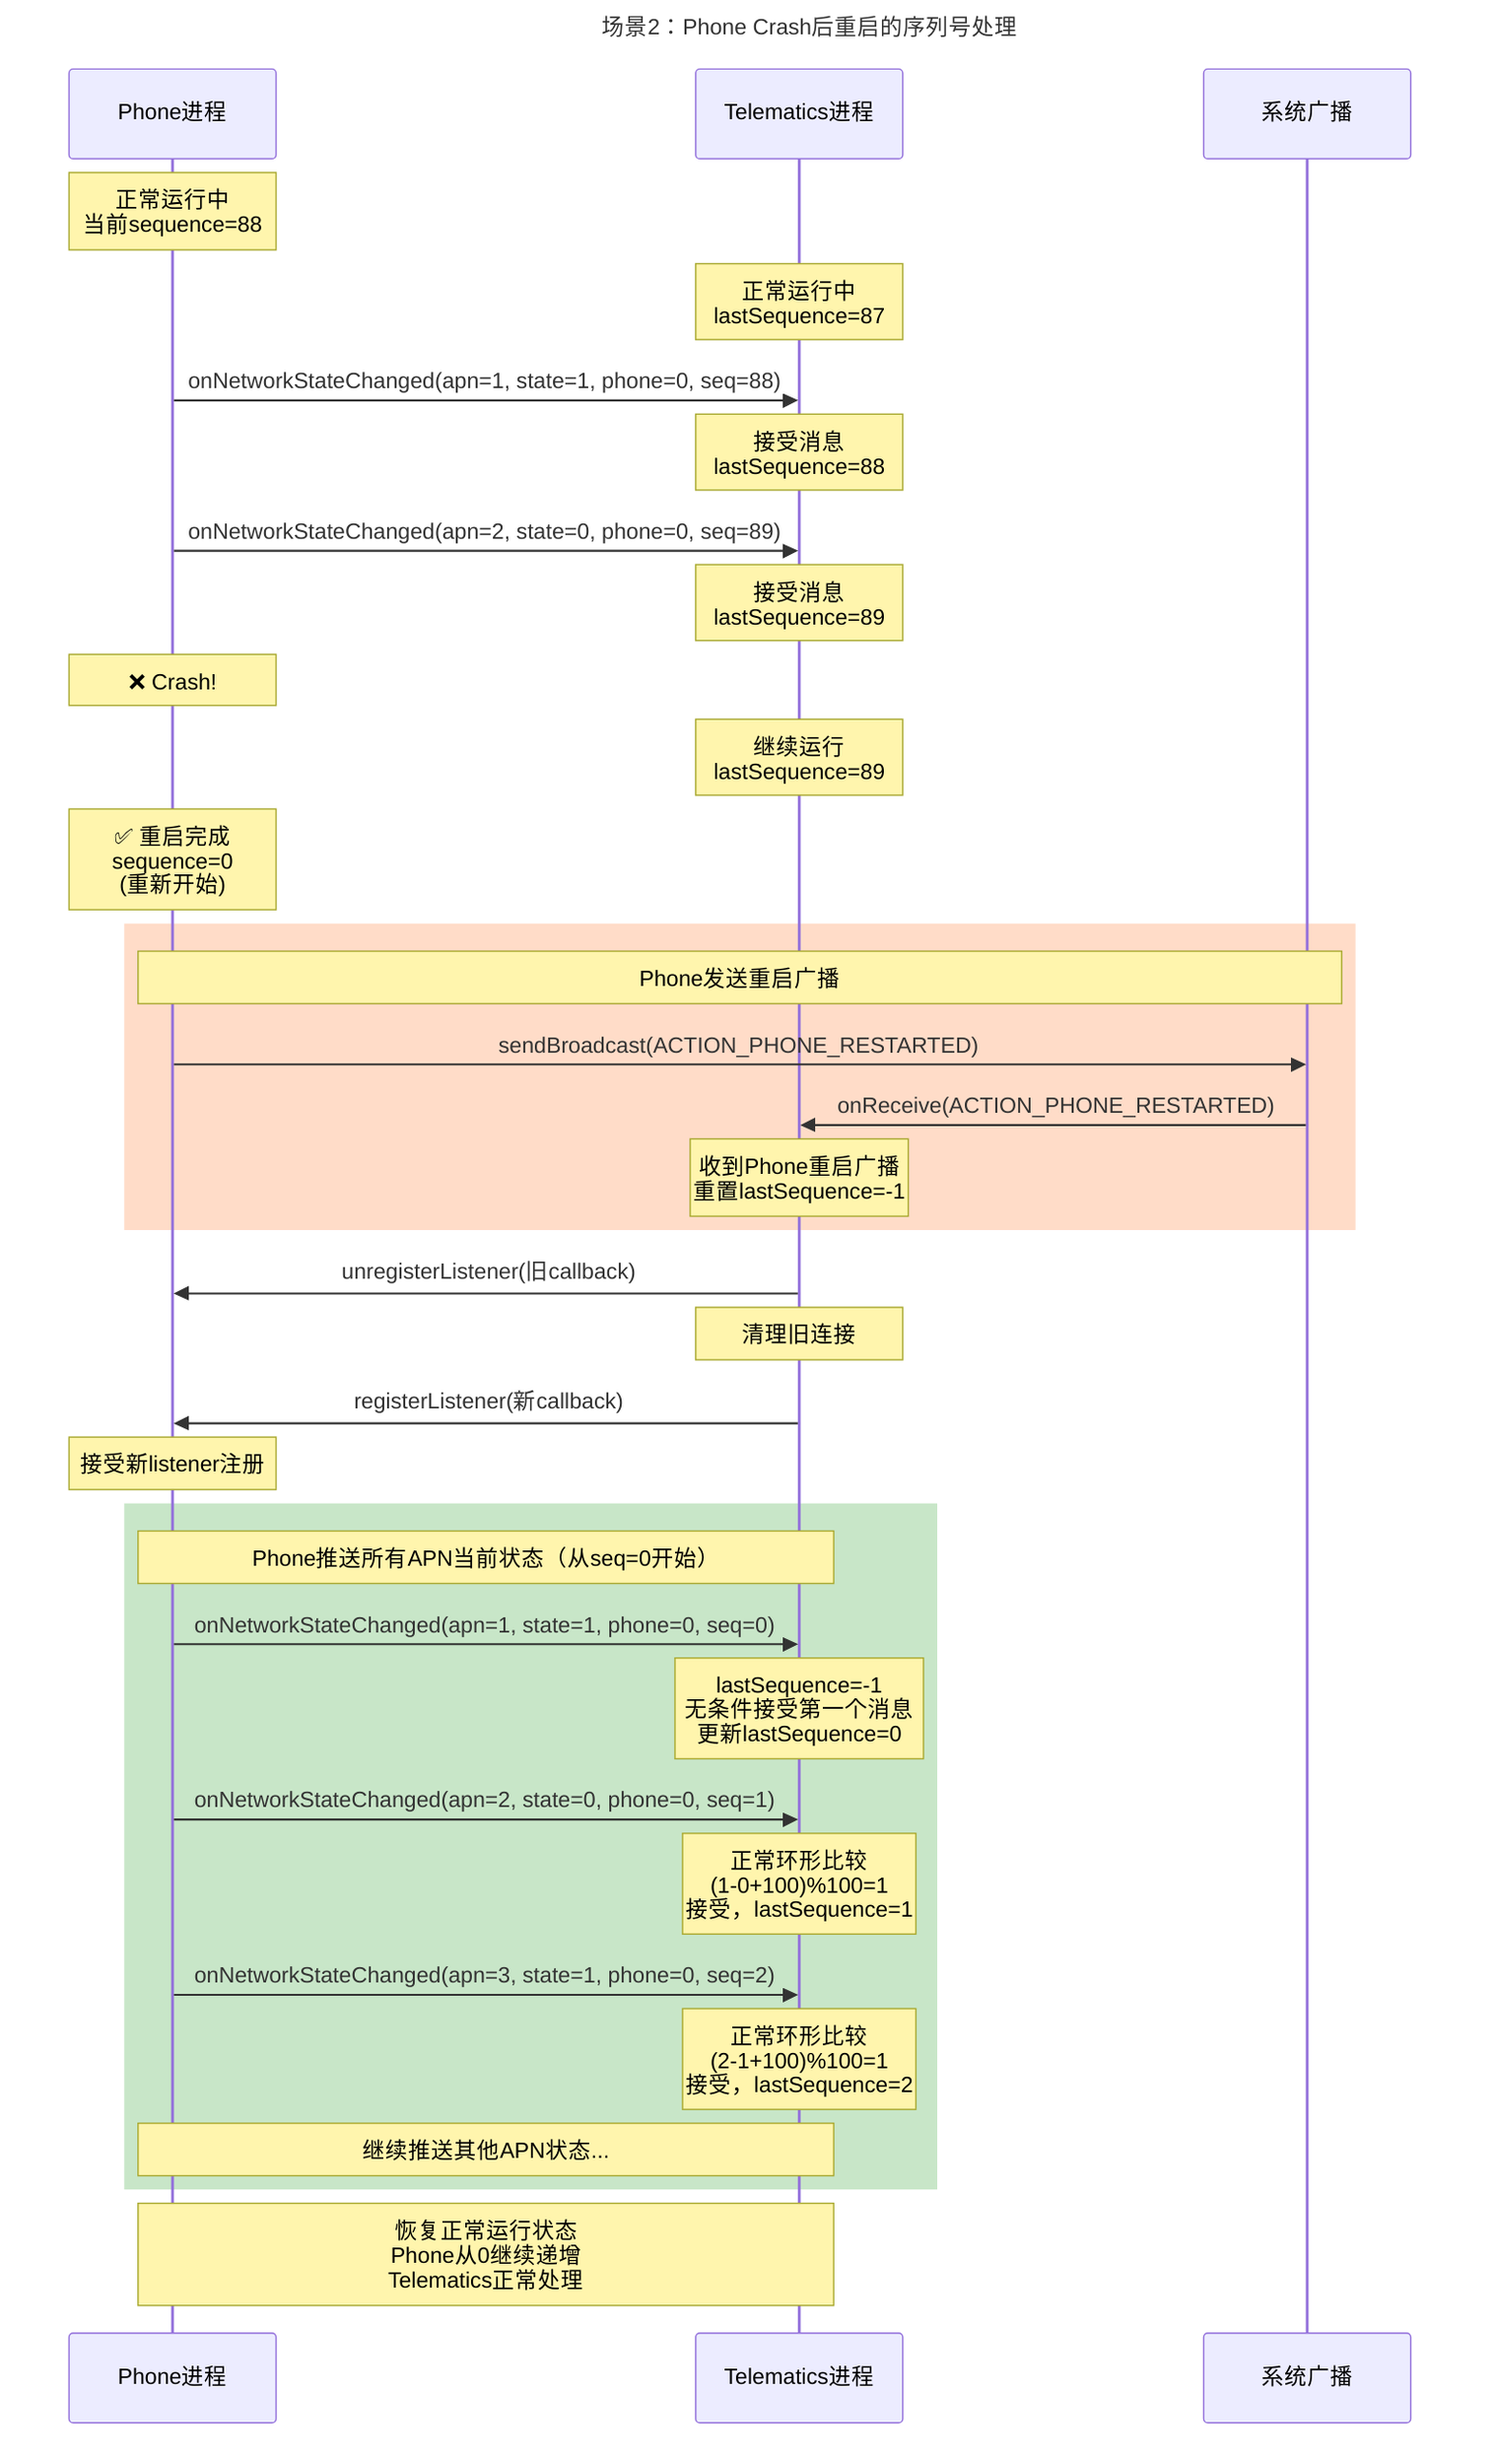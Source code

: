 sequenceDiagram
    title 场景2：Phone Crash后重启的序列号处理
    
    participant Phone as Phone进程
    participant Telematics as Telematics进程
    participant System as 系统广播
    
    Note over Phone: 正常运行中<br/>当前sequence=88
    Note over Telematics: 正常运行中<br/>lastSequence=87
    
    Phone->>Telematics: onNetworkStateChanged(apn=1, state=1, phone=0, seq=88)
    Note over Telematics: 接受消息<br/>lastSequence=88
    
    Phone->>Telematics: onNetworkStateChanged(apn=2, state=0, phone=0, seq=89)
    Note over Telematics: 接受消息<br/>lastSequence=89
    
    Note over Phone: ❌ Crash!
    Note over Telematics: 继续运行<br/>lastSequence=89
    
    Note over Phone: ✅ 重启完成<br/>sequence=0<br/>(重新开始)
    
    rect rgb(255, 220, 200)
        Note over Phone,System: Phone发送重启广播
        Phone->>System: sendBroadcast(ACTION_PHONE_RESTARTED)
        System->>Telematics: onReceive(ACTION_PHONE_RESTARTED)
        
        Note over Telematics: 收到Phone重启广播<br/>重置lastSequence=-1
    end
    
    Telematics->>Phone: unregisterListener(旧callback)
    Note over Telematics: 清理旧连接
    
    Telematics->>Phone: registerListener(新callback)
    Note over Phone: 接受新listener注册
    
    rect rgb(200, 230, 200)
        Note over Phone,Telematics: Phone推送所有APN当前状态（从seq=0开始）
        Phone->>Telematics: onNetworkStateChanged(apn=1, state=1, phone=0, seq=0)
        Note over Telematics: lastSequence=-1<br/>无条件接受第一个消息<br/>更新lastSequence=0
        
        Phone->>Telematics: onNetworkStateChanged(apn=2, state=0, phone=0, seq=1)
        Note over Telematics: 正常环形比较<br/>(1-0+100)%100=1<br/>接受，lastSequence=1
        
        Phone->>Telematics: onNetworkStateChanged(apn=3, state=1, phone=0, seq=2)
        Note over Telematics: 正常环形比较<br/>(2-1+100)%100=1<br/>接受，lastSequence=2
        
        Note over Phone,Telematics: 继续推送其他APN状态...
    end
    
    Note over Phone,Telematics: 恢复正常运行状态<br/>Phone从0继续递增<br/>Telematics正常处理